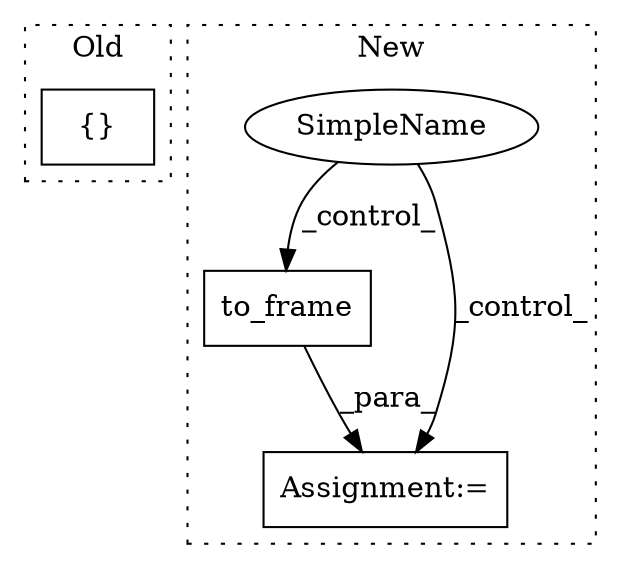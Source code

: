 digraph G {
subgraph cluster0 {
1 [label="{}" a="4" s="2984,2996" l="1,1" shape="box"];
label = "Old";
style="dotted";
}
subgraph cluster1 {
2 [label="to_frame" a="32" s="5196" l="10" shape="box"];
3 [label="Assignment:=" a="7" s="5192" l="1" shape="box"];
4 [label="SimpleName" a="42" s="" l="" shape="ellipse"];
label = "New";
style="dotted";
}
2 -> 3 [label="_para_"];
4 -> 2 [label="_control_"];
4 -> 3 [label="_control_"];
}